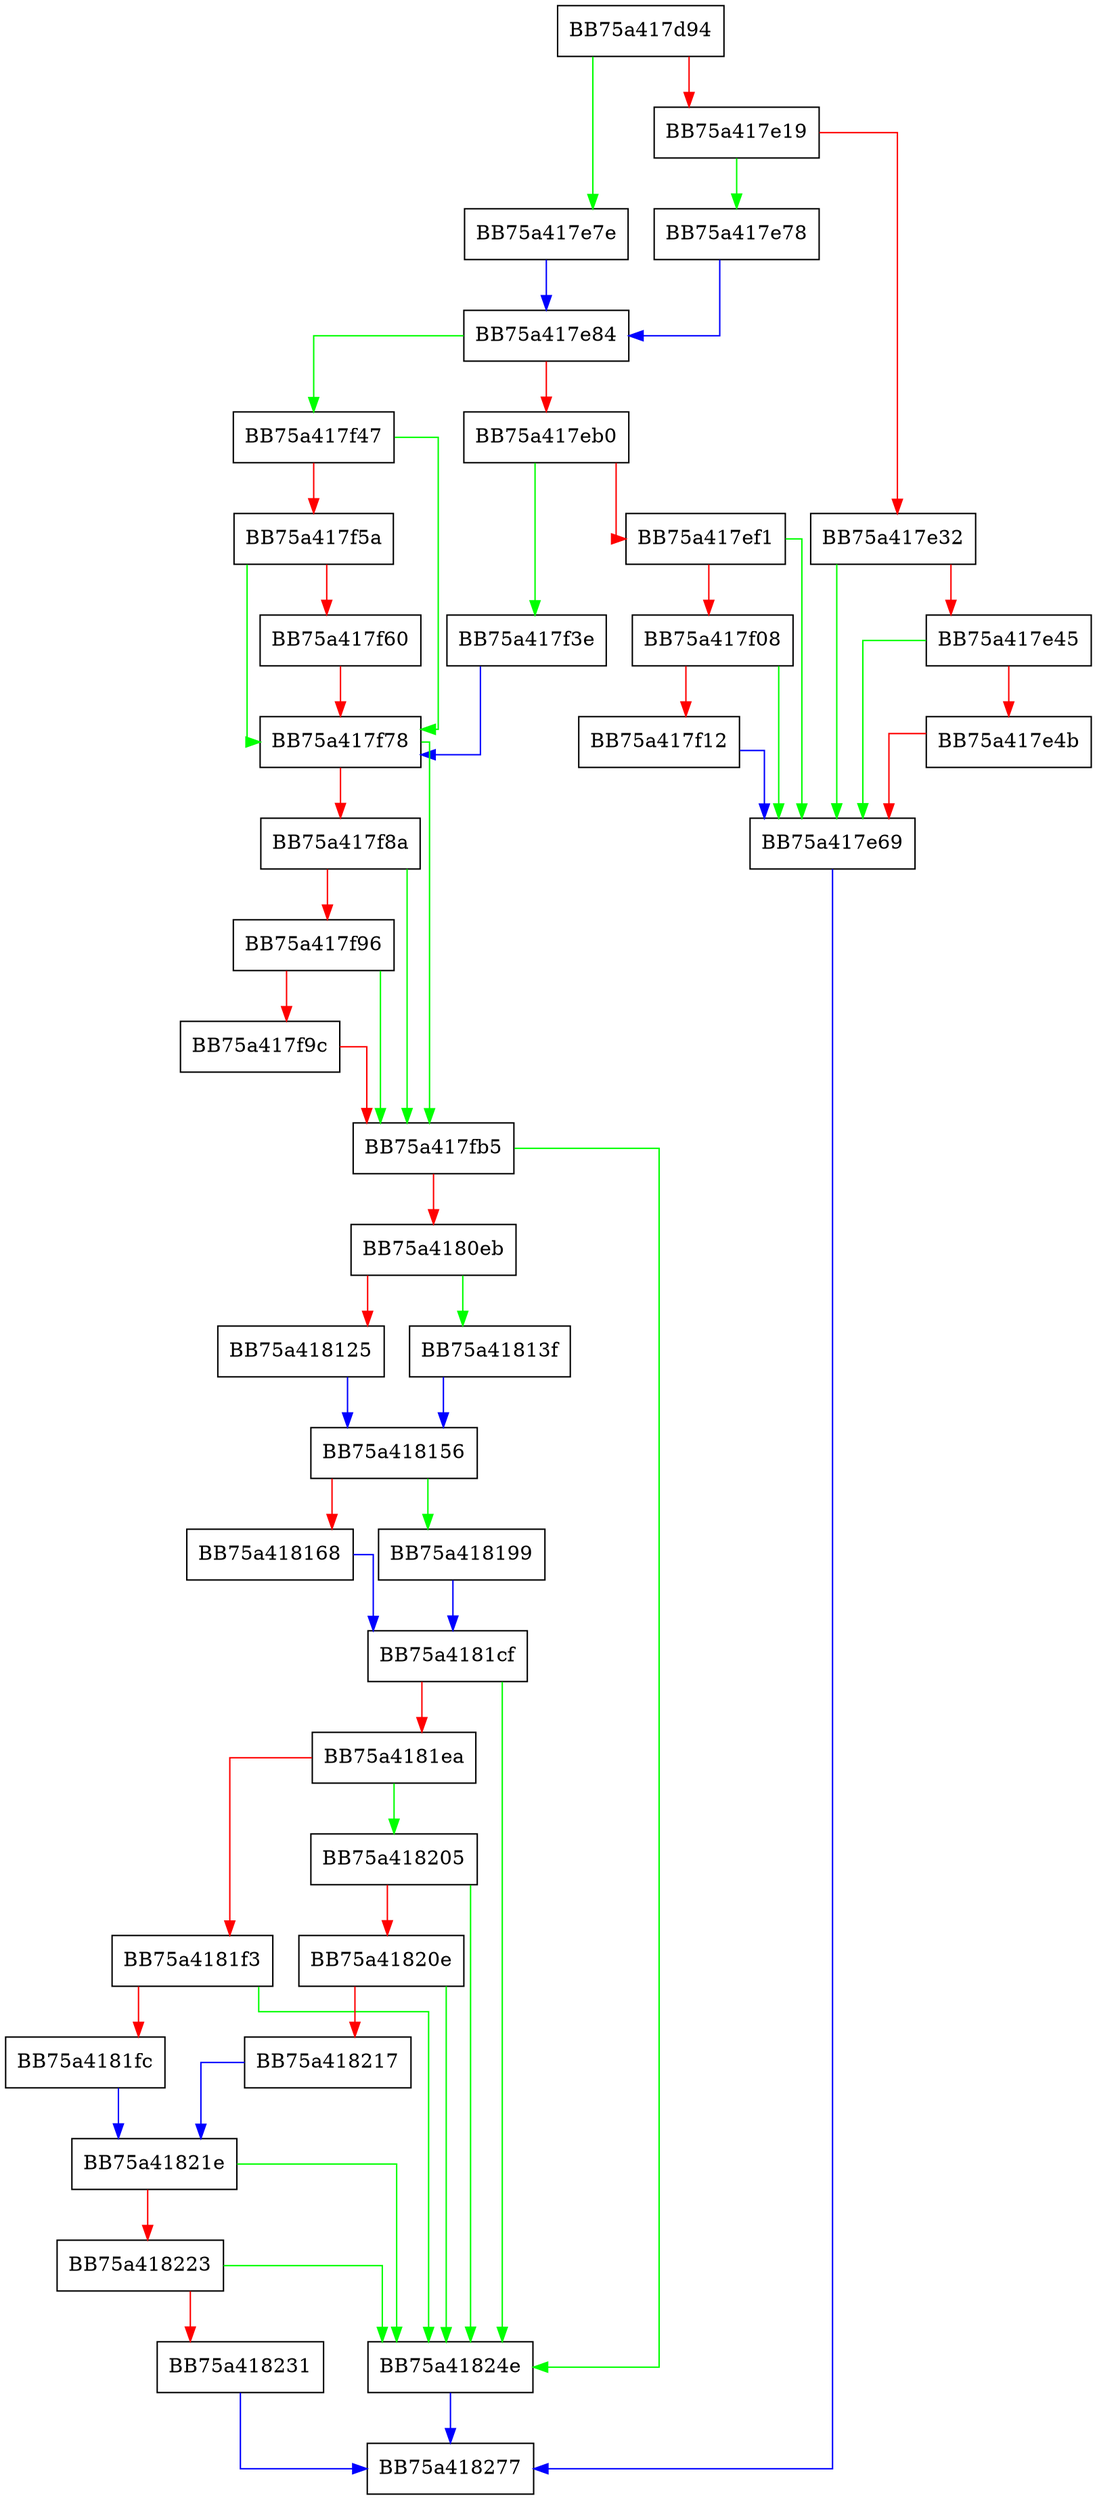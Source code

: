 digraph ReportInternalDetection {
  node [shape="box"];
  graph [splines=ortho];
  BB75a417d94 -> BB75a417e7e [color="green"];
  BB75a417d94 -> BB75a417e19 [color="red"];
  BB75a417e19 -> BB75a417e78 [color="green"];
  BB75a417e19 -> BB75a417e32 [color="red"];
  BB75a417e32 -> BB75a417e69 [color="green"];
  BB75a417e32 -> BB75a417e45 [color="red"];
  BB75a417e45 -> BB75a417e69 [color="green"];
  BB75a417e45 -> BB75a417e4b [color="red"];
  BB75a417e4b -> BB75a417e69 [color="red"];
  BB75a417e69 -> BB75a418277 [color="blue"];
  BB75a417e78 -> BB75a417e84 [color="blue"];
  BB75a417e7e -> BB75a417e84 [color="blue"];
  BB75a417e84 -> BB75a417f47 [color="green"];
  BB75a417e84 -> BB75a417eb0 [color="red"];
  BB75a417eb0 -> BB75a417f3e [color="green"];
  BB75a417eb0 -> BB75a417ef1 [color="red"];
  BB75a417ef1 -> BB75a417e69 [color="green"];
  BB75a417ef1 -> BB75a417f08 [color="red"];
  BB75a417f08 -> BB75a417e69 [color="green"];
  BB75a417f08 -> BB75a417f12 [color="red"];
  BB75a417f12 -> BB75a417e69 [color="blue"];
  BB75a417f3e -> BB75a417f78 [color="blue"];
  BB75a417f47 -> BB75a417f78 [color="green"];
  BB75a417f47 -> BB75a417f5a [color="red"];
  BB75a417f5a -> BB75a417f78 [color="green"];
  BB75a417f5a -> BB75a417f60 [color="red"];
  BB75a417f60 -> BB75a417f78 [color="red"];
  BB75a417f78 -> BB75a417fb5 [color="green"];
  BB75a417f78 -> BB75a417f8a [color="red"];
  BB75a417f8a -> BB75a417fb5 [color="green"];
  BB75a417f8a -> BB75a417f96 [color="red"];
  BB75a417f96 -> BB75a417fb5 [color="green"];
  BB75a417f96 -> BB75a417f9c [color="red"];
  BB75a417f9c -> BB75a417fb5 [color="red"];
  BB75a417fb5 -> BB75a41824e [color="green"];
  BB75a417fb5 -> BB75a4180eb [color="red"];
  BB75a4180eb -> BB75a41813f [color="green"];
  BB75a4180eb -> BB75a418125 [color="red"];
  BB75a418125 -> BB75a418156 [color="blue"];
  BB75a41813f -> BB75a418156 [color="blue"];
  BB75a418156 -> BB75a418199 [color="green"];
  BB75a418156 -> BB75a418168 [color="red"];
  BB75a418168 -> BB75a4181cf [color="blue"];
  BB75a418199 -> BB75a4181cf [color="blue"];
  BB75a4181cf -> BB75a41824e [color="green"];
  BB75a4181cf -> BB75a4181ea [color="red"];
  BB75a4181ea -> BB75a418205 [color="green"];
  BB75a4181ea -> BB75a4181f3 [color="red"];
  BB75a4181f3 -> BB75a41824e [color="green"];
  BB75a4181f3 -> BB75a4181fc [color="red"];
  BB75a4181fc -> BB75a41821e [color="blue"];
  BB75a418205 -> BB75a41824e [color="green"];
  BB75a418205 -> BB75a41820e [color="red"];
  BB75a41820e -> BB75a41824e [color="green"];
  BB75a41820e -> BB75a418217 [color="red"];
  BB75a418217 -> BB75a41821e [color="blue"];
  BB75a41821e -> BB75a41824e [color="green"];
  BB75a41821e -> BB75a418223 [color="red"];
  BB75a418223 -> BB75a41824e [color="green"];
  BB75a418223 -> BB75a418231 [color="red"];
  BB75a418231 -> BB75a418277 [color="blue"];
  BB75a41824e -> BB75a418277 [color="blue"];
}